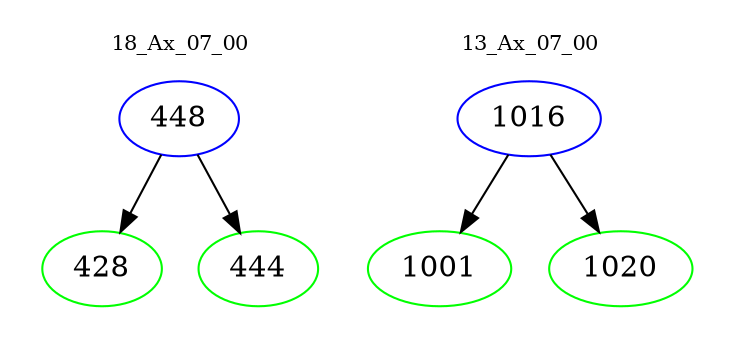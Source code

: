 digraph{
subgraph cluster_0 {
color = white
label = "18_Ax_07_00";
fontsize=10;
T0_448 [label="448", color="blue"]
T0_448 -> T0_428 [color="black"]
T0_428 [label="428", color="green"]
T0_448 -> T0_444 [color="black"]
T0_444 [label="444", color="green"]
}
subgraph cluster_1 {
color = white
label = "13_Ax_07_00";
fontsize=10;
T1_1016 [label="1016", color="blue"]
T1_1016 -> T1_1001 [color="black"]
T1_1001 [label="1001", color="green"]
T1_1016 -> T1_1020 [color="black"]
T1_1020 [label="1020", color="green"]
}
}
